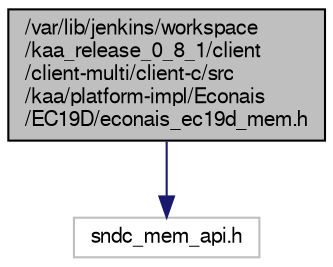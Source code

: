 digraph "/var/lib/jenkins/workspace/kaa_release_0_8_1/client/client-multi/client-c/src/kaa/platform-impl/Econais/EC19D/econais_ec19d_mem.h"
{
  bgcolor="transparent";
  edge [fontname="FreeSans",fontsize="10",labelfontname="FreeSans",labelfontsize="10"];
  node [fontname="FreeSans",fontsize="10",shape=record];
  Node1 [label="/var/lib/jenkins/workspace\l/kaa_release_0_8_1/client\l/client-multi/client-c/src\l/kaa/platform-impl/Econais\l/EC19D/econais_ec19d_mem.h",height=0.2,width=0.4,color="black", fillcolor="grey75", style="filled" fontcolor="black"];
  Node1 -> Node2 [color="midnightblue",fontsize="10",style="solid",fontname="FreeSans"];
  Node2 [label="sndc_mem_api.h",height=0.2,width=0.4,color="grey75"];
}
